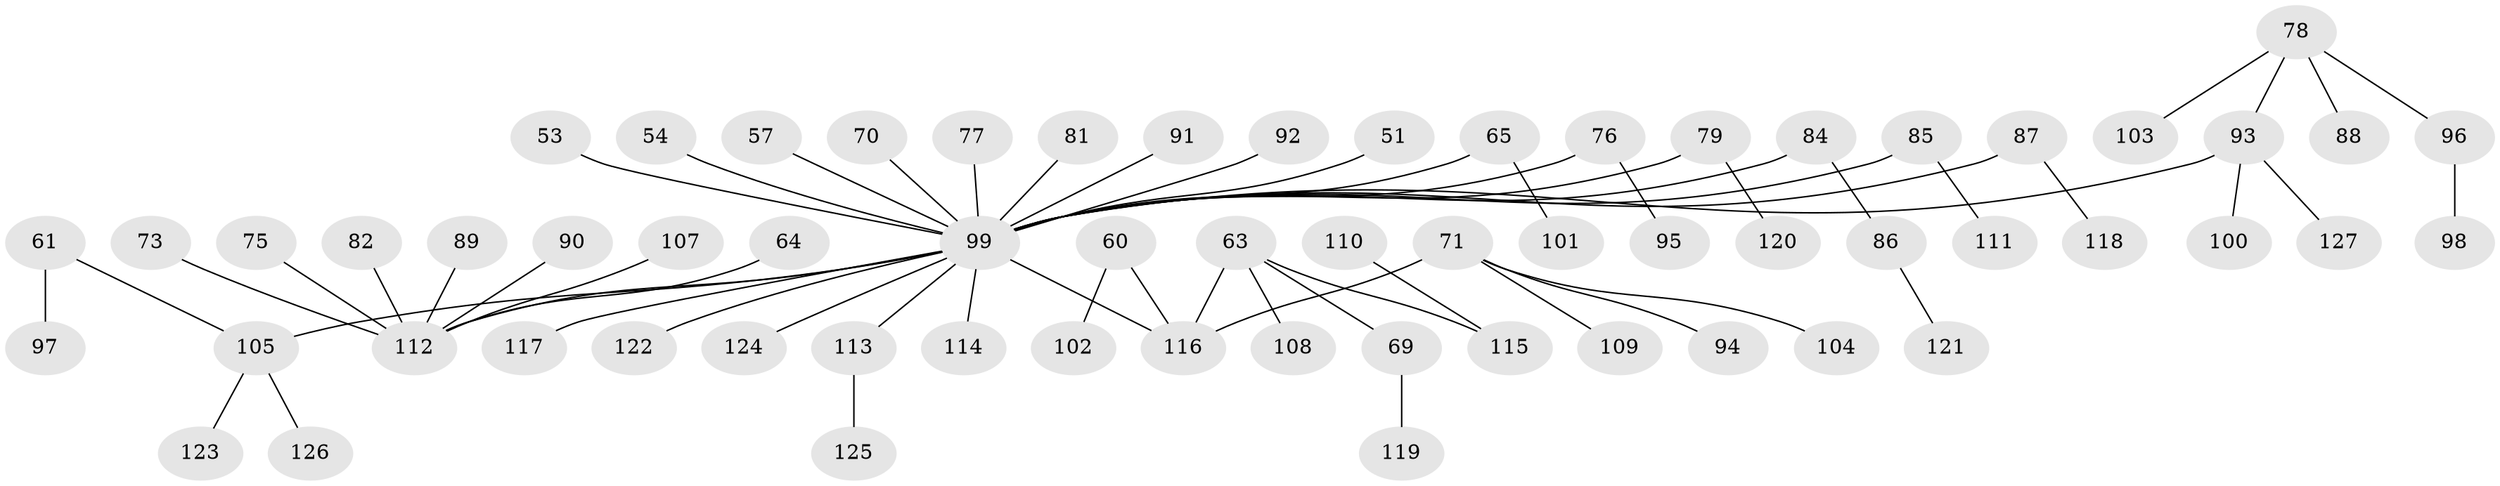 // original degree distribution, {5: 0.03937007874015748, 1: 0.49606299212598426, 3: 0.1732283464566929, 4: 0.06299212598425197, 6: 0.015748031496062992, 2: 0.2125984251968504}
// Generated by graph-tools (version 1.1) at 2025/52/03/09/25 04:52:42]
// undirected, 63 vertices, 62 edges
graph export_dot {
graph [start="1"]
  node [color=gray90,style=filled];
  51;
  53;
  54;
  57 [super="+38"];
  60;
  61;
  63 [super="+47+46+62"];
  64;
  65;
  69;
  70;
  71 [super="+10+34+41"];
  73;
  75;
  76 [super="+68"];
  77;
  78;
  79;
  81;
  82;
  84;
  85;
  86;
  87;
  88;
  89;
  90;
  91;
  92;
  93 [super="+52"];
  94;
  95;
  96;
  97;
  98;
  99 [super="+83+42+48+50+67"];
  100;
  101;
  102;
  103;
  104;
  105 [super="+32+36"];
  107;
  108;
  109;
  110;
  111;
  112 [super="+31+19+43+33+55+106"];
  113;
  114;
  115 [super="+58"];
  116 [super="+29"];
  117;
  118;
  119;
  120;
  121;
  122;
  123;
  124;
  125;
  126;
  127;
  51 -- 99;
  53 -- 99;
  54 -- 99;
  57 -- 99;
  60 -- 102;
  60 -- 116;
  61 -- 97;
  61 -- 105;
  63 -- 69;
  63 -- 108;
  63 -- 116;
  63 -- 115;
  64 -- 112;
  65 -- 101;
  65 -- 99;
  69 -- 119;
  70 -- 99;
  71 -- 104;
  71 -- 109;
  71 -- 94;
  71 -- 116;
  73 -- 112;
  75 -- 112;
  76 -- 95;
  76 -- 99;
  77 -- 99;
  78 -- 88;
  78 -- 96;
  78 -- 103;
  78 -- 93;
  79 -- 120;
  79 -- 99;
  81 -- 99;
  82 -- 112;
  84 -- 86;
  84 -- 99;
  85 -- 111;
  85 -- 99;
  86 -- 121;
  87 -- 118;
  87 -- 99;
  89 -- 112;
  90 -- 112;
  91 -- 99;
  92 -- 99;
  93 -- 100;
  93 -- 127;
  93 -- 99;
  96 -- 98;
  99 -- 114;
  99 -- 105;
  99 -- 112;
  99 -- 113;
  99 -- 117;
  99 -- 116;
  99 -- 122;
  99 -- 124;
  105 -- 123;
  105 -- 126;
  107 -- 112;
  110 -- 115;
  113 -- 125;
}
